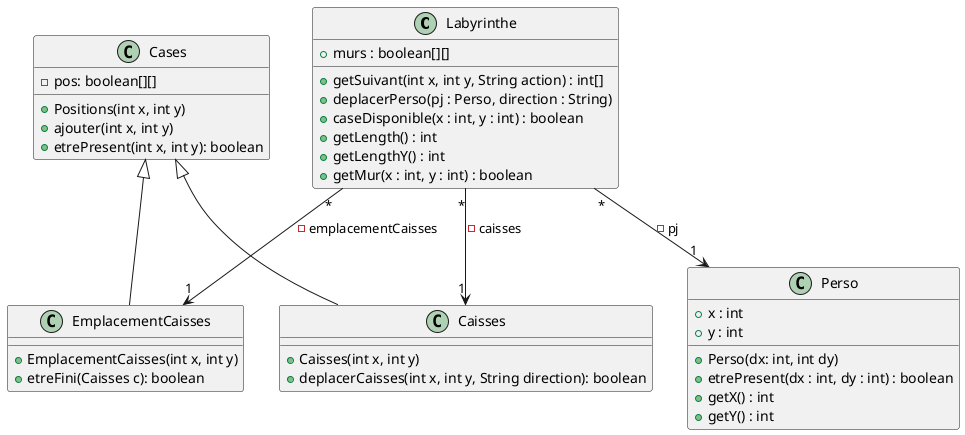 @startuml

class Labyrinthe{
    + murs : boolean[][]
    + getSuivant(int x, int y, String action) : int[]
    + deplacerPerso(pj : Perso, direction : String)
    + caseDisponible(x : int, y : int) : boolean
    + getLength() : int
    + getLengthY() : int
    + getMur(x : int, y : int) : boolean
}

class Cases{
    - pos: boolean[][]
    + Positions(int x, int y)
    + ajouter(int x, int y)
    + etrePresent(int x, int y): boolean
}

class Caisses {
    + Caisses(int x, int y)
    + deplacerCaisses(int x, int y, String direction): boolean
}

class EmplacementCaisses {
    + EmplacementCaisses(int x, int y)
    + etreFini(Caisses c): boolean
}

class Perso {
    + x : int
    + y : int
    + Perso(dx: int, int dy)
    + etrePresent(dx : int, dy : int) : boolean
    + getX() : int
    + getY() : int
}
Labyrinthe "*" --> "1" Perso : - pj

Labyrinthe "*" --> "1" Caisses : - caisses

Labyrinthe "*" --> "1" EmplacementCaisses : - emplacementCaisses

Cases <|-- Caisses
Cases <|-- EmplacementCaisses
@enduml